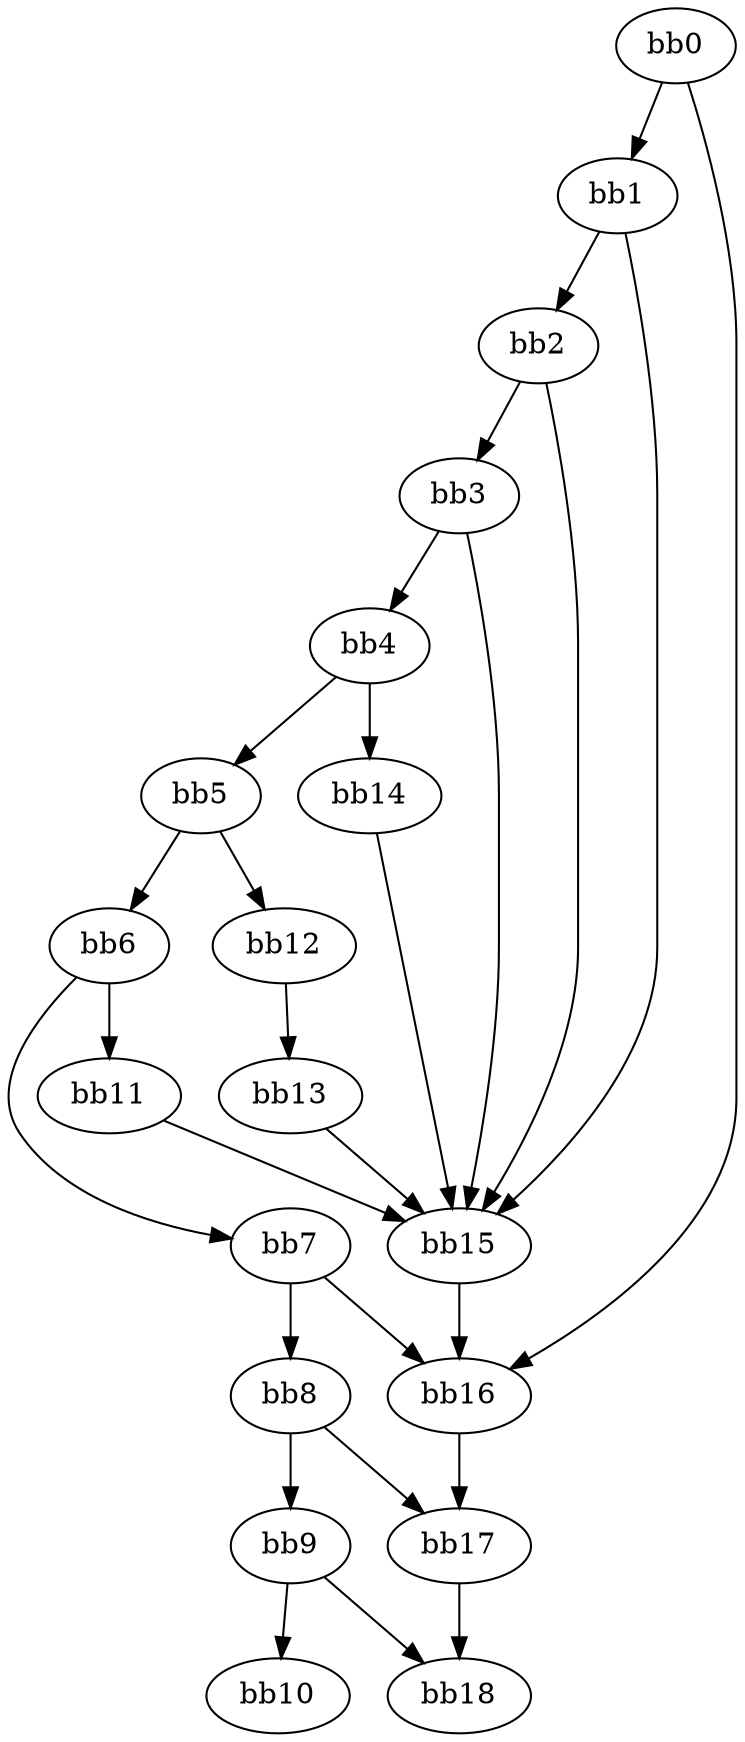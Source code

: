 digraph {
    0 [ label = "bb0\l" ]
    1 [ label = "bb1\l" ]
    2 [ label = "bb2\l" ]
    3 [ label = "bb3\l" ]
    4 [ label = "bb4\l" ]
    5 [ label = "bb5\l" ]
    6 [ label = "bb6\l" ]
    7 [ label = "bb7\l" ]
    8 [ label = "bb8\l" ]
    9 [ label = "bb9\l" ]
    10 [ label = "bb10\l" ]
    11 [ label = "bb11\l" ]
    12 [ label = "bb12\l" ]
    13 [ label = "bb13\l" ]
    14 [ label = "bb14\l" ]
    15 [ label = "bb15\l" ]
    16 [ label = "bb16\l" ]
    17 [ label = "bb17\l" ]
    18 [ label = "bb18\l" ]
    0 -> 1 [ ]
    0 -> 16 [ ]
    1 -> 2 [ ]
    1 -> 15 [ ]
    2 -> 3 [ ]
    2 -> 15 [ ]
    3 -> 4 [ ]
    3 -> 15 [ ]
    4 -> 5 [ ]
    4 -> 14 [ ]
    5 -> 6 [ ]
    5 -> 12 [ ]
    6 -> 7 [ ]
    6 -> 11 [ ]
    7 -> 8 [ ]
    7 -> 16 [ ]
    8 -> 9 [ ]
    8 -> 17 [ ]
    9 -> 10 [ ]
    9 -> 18 [ ]
    11 -> 15 [ ]
    12 -> 13 [ ]
    13 -> 15 [ ]
    14 -> 15 [ ]
    15 -> 16 [ ]
    16 -> 17 [ ]
    17 -> 18 [ ]
}

